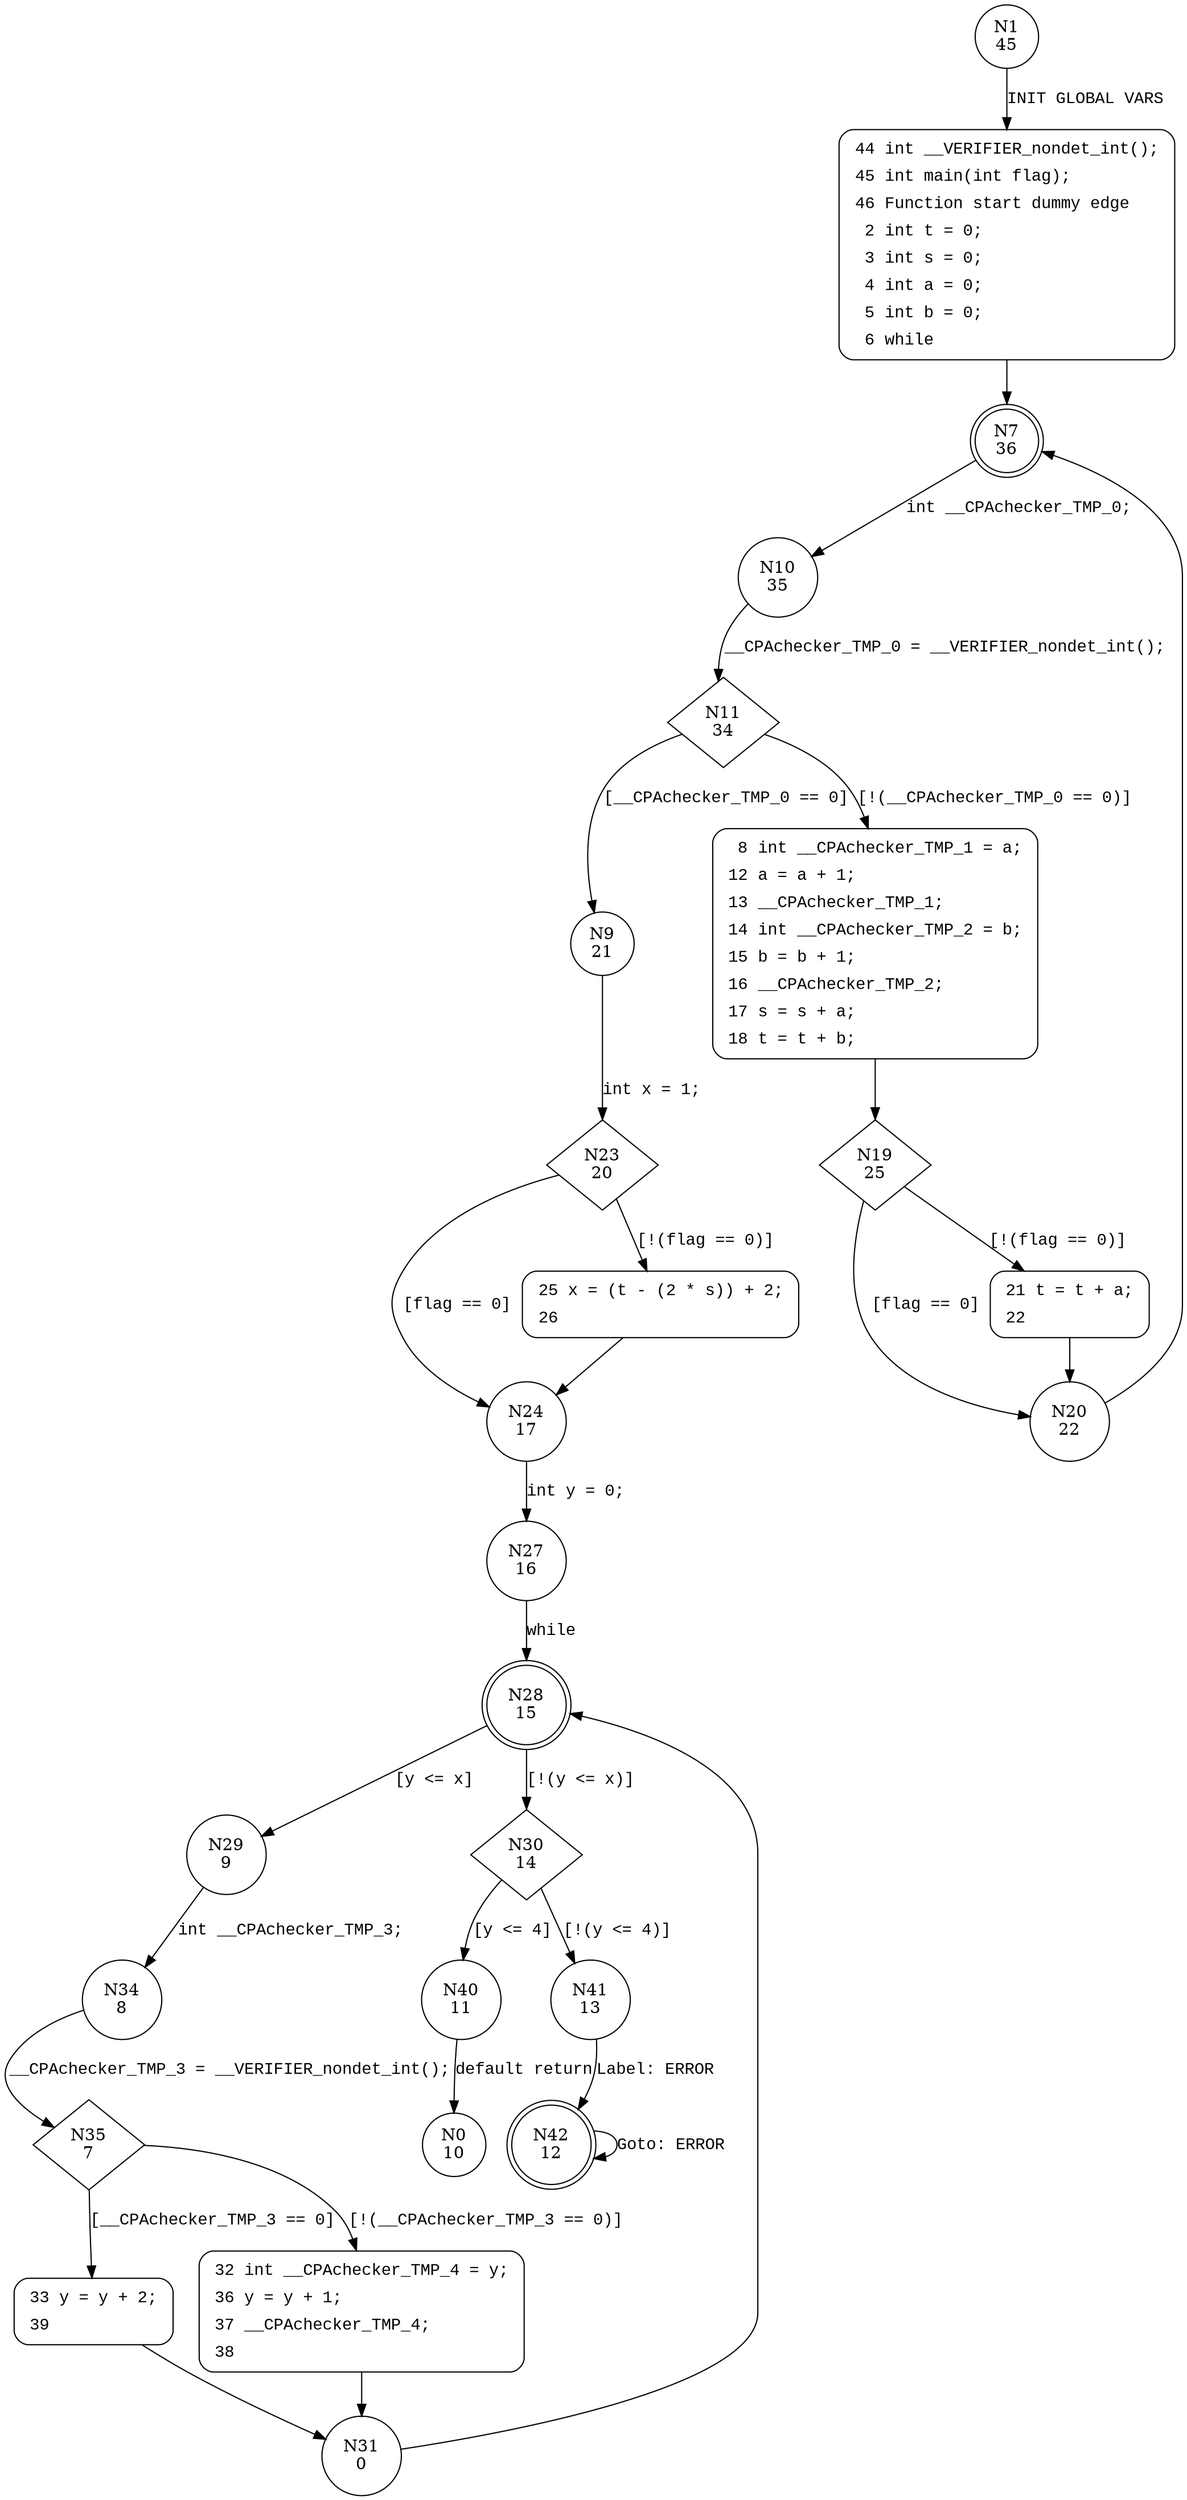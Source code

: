 digraph main {
1 [shape="circle" label="N1\n45"]
44 [shape="circle" label="N44\n44"]
7 [shape="doublecircle" label="N7\n36"]
10 [shape="circle" label="N10\n35"]
11 [shape="diamond" label="N11\n34"]
9 [shape="circle" label="N9\n21"]
8 [shape="circle" label="N8\n33"]
19 [shape="diamond" label="N19\n25"]
20 [shape="circle" label="N20\n22"]
21 [shape="circle" label="N21\n24"]
23 [shape="diamond" label="N23\n20"]
24 [shape="circle" label="N24\n17"]
25 [shape="circle" label="N25\n19"]
27 [shape="circle" label="N27\n16"]
28 [shape="doublecircle" label="N28\n15"]
29 [shape="circle" label="N29\n9"]
30 [shape="diamond" label="N30\n14"]
40 [shape="circle" label="N40\n11"]
41 [shape="circle" label="N41\n13"]
42 [shape="doublecircle" label="N42\n12"]
34 [shape="circle" label="N34\n8"]
35 [shape="diamond" label="N35\n7"]
33 [shape="circle" label="N33\n2"]
32 [shape="circle" label="N32\n6"]
31 [shape="circle" label="N31\n0"]
0 [shape="circle" label="N0\n10"]
44 [style="filled,bold" penwidth="1" fillcolor="white" fontname="Courier New" shape="Mrecord" label=<<table border="0" cellborder="0" cellpadding="3" bgcolor="white"><tr><td align="right">44</td><td align="left">int __VERIFIER_nondet_int();</td></tr><tr><td align="right">45</td><td align="left">int main(int flag);</td></tr><tr><td align="right">46</td><td align="left">Function start dummy edge</td></tr><tr><td align="right">2</td><td align="left">int t = 0;</td></tr><tr><td align="right">3</td><td align="left">int s = 0;</td></tr><tr><td align="right">4</td><td align="left">int a = 0;</td></tr><tr><td align="right">5</td><td align="left">int b = 0;</td></tr><tr><td align="right">6</td><td align="left">while</td></tr></table>>]
44 -> 7[label=""]
8 [style="filled,bold" penwidth="1" fillcolor="white" fontname="Courier New" shape="Mrecord" label=<<table border="0" cellborder="0" cellpadding="3" bgcolor="white"><tr><td align="right">8</td><td align="left">int __CPAchecker_TMP_1 = a;</td></tr><tr><td align="right">12</td><td align="left">a = a + 1;</td></tr><tr><td align="right">13</td><td align="left">__CPAchecker_TMP_1;</td></tr><tr><td align="right">14</td><td align="left">int __CPAchecker_TMP_2 = b;</td></tr><tr><td align="right">15</td><td align="left">b = b + 1;</td></tr><tr><td align="right">16</td><td align="left">__CPAchecker_TMP_2;</td></tr><tr><td align="right">17</td><td align="left">s = s + a;</td></tr><tr><td align="right">18</td><td align="left">t = t + b;</td></tr></table>>]
8 -> 19[label=""]
21 [style="filled,bold" penwidth="1" fillcolor="white" fontname="Courier New" shape="Mrecord" label=<<table border="0" cellborder="0" cellpadding="3" bgcolor="white"><tr><td align="right">21</td><td align="left">t = t + a;</td></tr><tr><td align="right">22</td><td align="left"></td></tr></table>>]
21 -> 20[label=""]
25 [style="filled,bold" penwidth="1" fillcolor="white" fontname="Courier New" shape="Mrecord" label=<<table border="0" cellborder="0" cellpadding="3" bgcolor="white"><tr><td align="right">25</td><td align="left">x = (t - (2 * s)) + 2;</td></tr><tr><td align="right">26</td><td align="left"></td></tr></table>>]
25 -> 24[label=""]
32 [style="filled,bold" penwidth="1" fillcolor="white" fontname="Courier New" shape="Mrecord" label=<<table border="0" cellborder="0" cellpadding="3" bgcolor="white"><tr><td align="right">32</td><td align="left">int __CPAchecker_TMP_4 = y;</td></tr><tr><td align="right">36</td><td align="left">y = y + 1;</td></tr><tr><td align="right">37</td><td align="left">__CPAchecker_TMP_4;</td></tr><tr><td align="right">38</td><td align="left"></td></tr></table>>]
32 -> 31[label=""]
33 [style="filled,bold" penwidth="1" fillcolor="white" fontname="Courier New" shape="Mrecord" label=<<table border="0" cellborder="0" cellpadding="3" bgcolor="white"><tr><td align="right">33</td><td align="left">y = y + 2;</td></tr><tr><td align="right">39</td><td align="left"></td></tr></table>>]
33 -> 31[label=""]
1 -> 44 [label="INIT GLOBAL VARS" fontname="Courier New"]
7 -> 10 [label="int __CPAchecker_TMP_0;" fontname="Courier New"]
11 -> 9 [label="[__CPAchecker_TMP_0 == 0]" fontname="Courier New"]
11 -> 8 [label="[!(__CPAchecker_TMP_0 == 0)]" fontname="Courier New"]
19 -> 20 [label="[flag == 0]" fontname="Courier New"]
19 -> 21 [label="[!(flag == 0)]" fontname="Courier New"]
20 -> 7 [label="" fontname="Courier New"]
23 -> 24 [label="[flag == 0]" fontname="Courier New"]
23 -> 25 [label="[!(flag == 0)]" fontname="Courier New"]
24 -> 27 [label="int y = 0;" fontname="Courier New"]
28 -> 29 [label="[y <= x]" fontname="Courier New"]
28 -> 30 [label="[!(y <= x)]" fontname="Courier New"]
30 -> 40 [label="[y <= 4]" fontname="Courier New"]
30 -> 41 [label="[!(y <= 4)]" fontname="Courier New"]
42 -> 42 [label="Goto: ERROR" fontname="Courier New"]
29 -> 34 [label="int __CPAchecker_TMP_3;" fontname="Courier New"]
35 -> 33 [label="[__CPAchecker_TMP_3 == 0]" fontname="Courier New"]
35 -> 32 [label="[!(__CPAchecker_TMP_3 == 0)]" fontname="Courier New"]
31 -> 28 [label="" fontname="Courier New"]
10 -> 11 [label="__CPAchecker_TMP_0 = __VERIFIER_nondet_int();" fontname="Courier New"]
9 -> 23 [label="int x = 1;" fontname="Courier New"]
27 -> 28 [label="while" fontname="Courier New"]
41 -> 42 [label="Label: ERROR" fontname="Courier New"]
40 -> 0 [label="default return" fontname="Courier New"]
34 -> 35 [label="__CPAchecker_TMP_3 = __VERIFIER_nondet_int();" fontname="Courier New"]
}